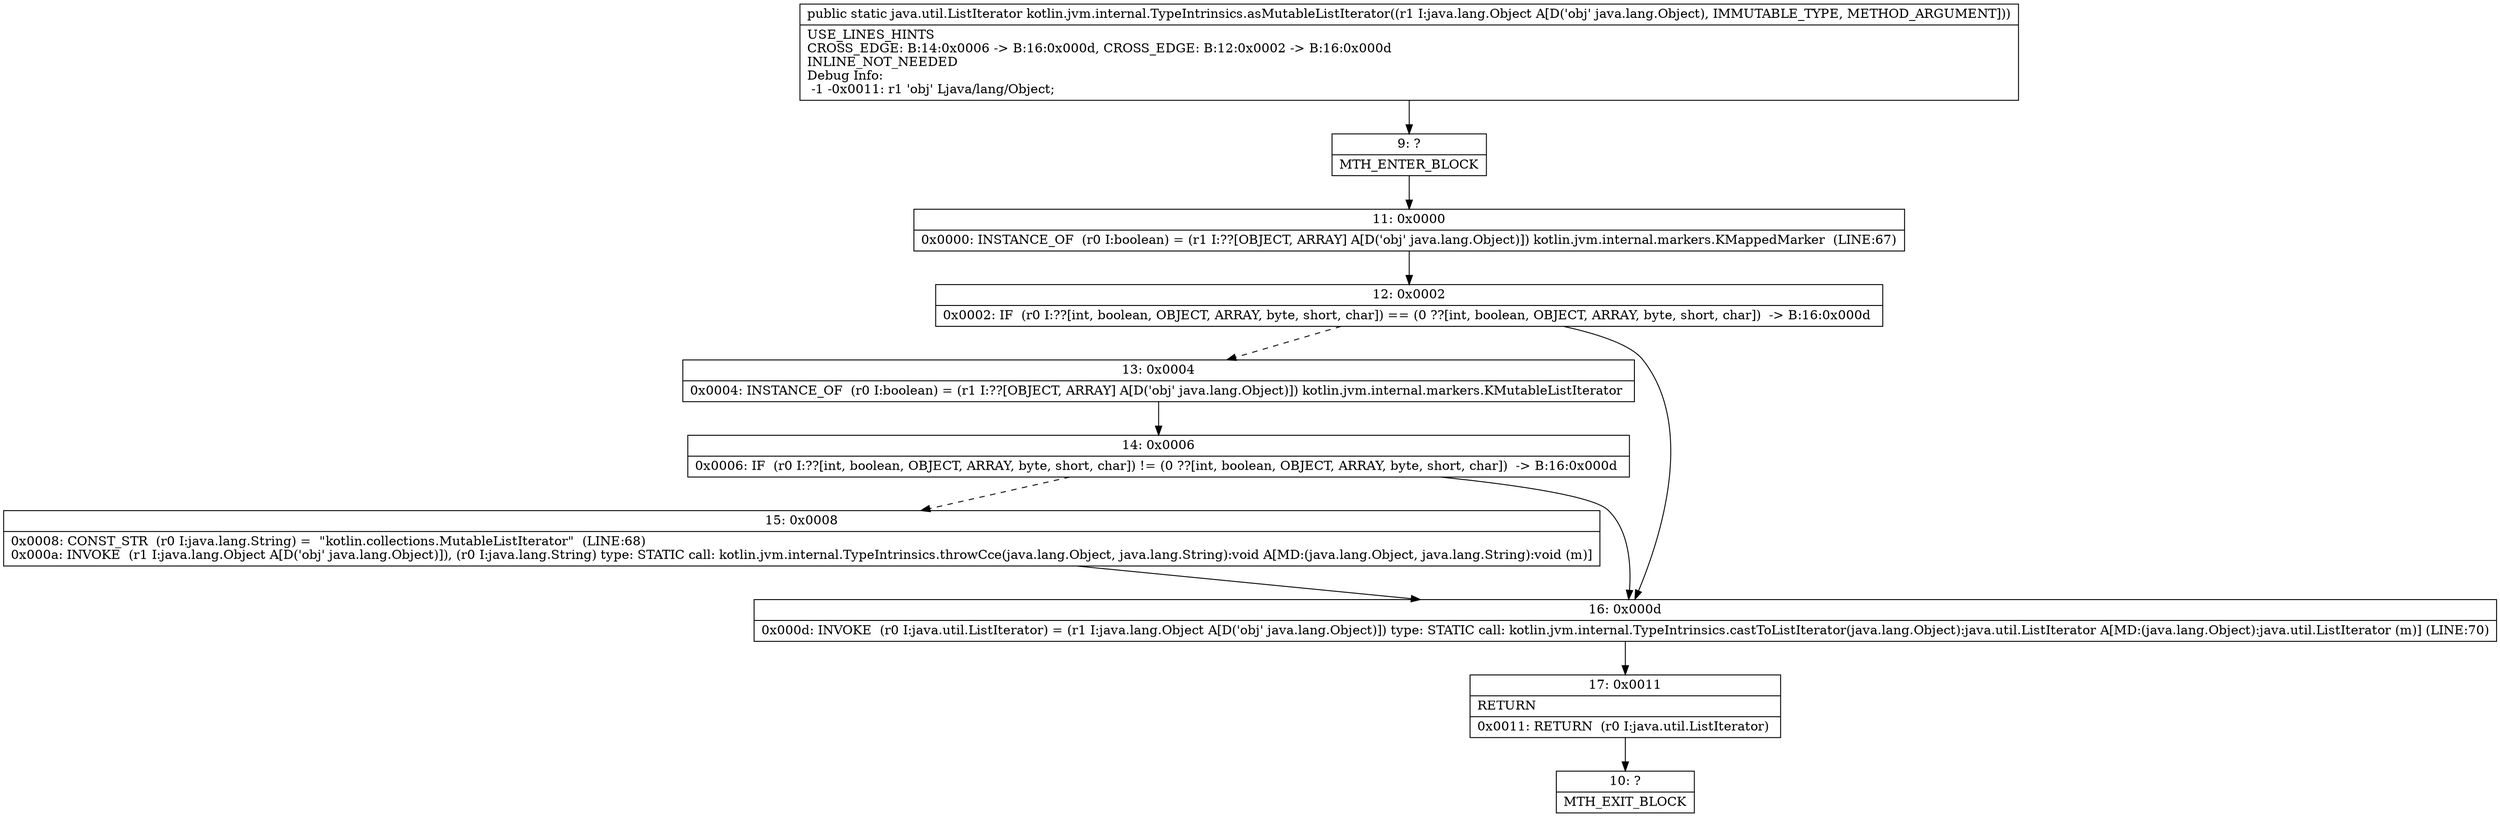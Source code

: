digraph "CFG forkotlin.jvm.internal.TypeIntrinsics.asMutableListIterator(Ljava\/lang\/Object;)Ljava\/util\/ListIterator;" {
Node_9 [shape=record,label="{9\:\ ?|MTH_ENTER_BLOCK\l}"];
Node_11 [shape=record,label="{11\:\ 0x0000|0x0000: INSTANCE_OF  (r0 I:boolean) = (r1 I:??[OBJECT, ARRAY] A[D('obj' java.lang.Object)]) kotlin.jvm.internal.markers.KMappedMarker  (LINE:67)\l}"];
Node_12 [shape=record,label="{12\:\ 0x0002|0x0002: IF  (r0 I:??[int, boolean, OBJECT, ARRAY, byte, short, char]) == (0 ??[int, boolean, OBJECT, ARRAY, byte, short, char])  \-\> B:16:0x000d \l}"];
Node_13 [shape=record,label="{13\:\ 0x0004|0x0004: INSTANCE_OF  (r0 I:boolean) = (r1 I:??[OBJECT, ARRAY] A[D('obj' java.lang.Object)]) kotlin.jvm.internal.markers.KMutableListIterator \l}"];
Node_14 [shape=record,label="{14\:\ 0x0006|0x0006: IF  (r0 I:??[int, boolean, OBJECT, ARRAY, byte, short, char]) != (0 ??[int, boolean, OBJECT, ARRAY, byte, short, char])  \-\> B:16:0x000d \l}"];
Node_15 [shape=record,label="{15\:\ 0x0008|0x0008: CONST_STR  (r0 I:java.lang.String) =  \"kotlin.collections.MutableListIterator\"  (LINE:68)\l0x000a: INVOKE  (r1 I:java.lang.Object A[D('obj' java.lang.Object)]), (r0 I:java.lang.String) type: STATIC call: kotlin.jvm.internal.TypeIntrinsics.throwCce(java.lang.Object, java.lang.String):void A[MD:(java.lang.Object, java.lang.String):void (m)]\l}"];
Node_16 [shape=record,label="{16\:\ 0x000d|0x000d: INVOKE  (r0 I:java.util.ListIterator) = (r1 I:java.lang.Object A[D('obj' java.lang.Object)]) type: STATIC call: kotlin.jvm.internal.TypeIntrinsics.castToListIterator(java.lang.Object):java.util.ListIterator A[MD:(java.lang.Object):java.util.ListIterator (m)] (LINE:70)\l}"];
Node_17 [shape=record,label="{17\:\ 0x0011|RETURN\l|0x0011: RETURN  (r0 I:java.util.ListIterator) \l}"];
Node_10 [shape=record,label="{10\:\ ?|MTH_EXIT_BLOCK\l}"];
MethodNode[shape=record,label="{public static java.util.ListIterator kotlin.jvm.internal.TypeIntrinsics.asMutableListIterator((r1 I:java.lang.Object A[D('obj' java.lang.Object), IMMUTABLE_TYPE, METHOD_ARGUMENT]))  | USE_LINES_HINTS\lCROSS_EDGE: B:14:0x0006 \-\> B:16:0x000d, CROSS_EDGE: B:12:0x0002 \-\> B:16:0x000d\lINLINE_NOT_NEEDED\lDebug Info:\l  \-1 \-0x0011: r1 'obj' Ljava\/lang\/Object;\l}"];
MethodNode -> Node_9;Node_9 -> Node_11;
Node_11 -> Node_12;
Node_12 -> Node_13[style=dashed];
Node_12 -> Node_16;
Node_13 -> Node_14;
Node_14 -> Node_15[style=dashed];
Node_14 -> Node_16;
Node_15 -> Node_16;
Node_16 -> Node_17;
Node_17 -> Node_10;
}


